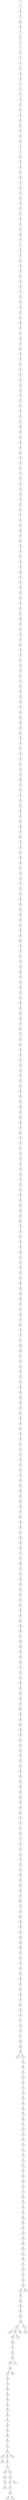 digraph grafoGilbert_n_500_p_3_DFS_R_7 {
7;
2;
50;
17;
104;
16;
4;
20;
6;
1;
74;
5;
3;
27;
23;
40;
9;
72;
8;
15;
64;
42;
34;
90;
62;
11;
124;
60;
41;
0;
46;
13;
10;
80;
89;
14;
44;
53;
29;
51;
47;
19;
39;
56;
25;
108;
71;
12;
43;
31;
101;
83;
48;
54;
30;
88;
21;
22;
147;
61;
24;
86;
100;
28;
37;
97;
49;
18;
68;
45;
102;
55;
52;
26;
33;
103;
79;
57;
82;
65;
58;
32;
121;
106;
95;
38;
59;
186;
110;
142;
87;
70;
111;
181;
105;
130;
115;
94;
84;
77;
107;
63;
170;
75;
35;
113;
182;
117;
76;
66;
109;
99;
78;
98;
69;
118;
96;
159;
91;
120;
119;
125;
175;
144;
85;
154;
123;
177;
131;
135;
137;
207;
114;
228;
169;
140;
211;
166;
132;
149;
152;
151;
116;
93;
73;
191;
157;
133;
138;
92;
200;
127;
225;
141;
122;
112;
145;
81;
293;
128;
199;
195;
173;
126;
184;
150;
148;
227;
161;
180;
67;
129;
165;
136;
183;
36;
178;
232;
217;
179;
168;
224;
163;
174;
238;
167;
143;
196;
269;
134;
204;
156;
235;
153;
261;
246;
208;
164;
160;
171;
215;
189;
234;
139;
162;
193;
146;
158;
188;
201;
245;
194;
187;
206;
250;
218;
209;
210;
230;
223;
172;
233;
316;
176;
254;
202;
198;
247;
185;
274;
190;
203;
205;
271;
239;
281;
241;
267;
219;
265;
226;
248;
231;
197;
314;
255;
243;
296;
236;
260;
258;
222;
212;
306;
257;
220;
155;
253;
294;
244;
300;
272;
283;
242;
292;
291;
287;
264;
259;
299;
268;
275;
256;
192;
381;
321;
302;
284;
262;
297;
221;
252;
301;
286;
240;
346;
213;
279;
214;
263;
378;
330;
322;
282;
340;
266;
288;
331;
280;
276;
473;
349;
229;
270;
216;
329;
278;
277;
237;
357;
351;
335;
328;
336;
308;
324;
318;
249;
353;
332;
298;
311;
273;
352;
303;
338;
337;
251;
455;
369;
326;
366;
358;
289;
325;
345;
397;
295;
333;
342;
362;
305;
355;
334;
373;
285;
379;
310;
360;
315;
347;
307;
317;
405;
377;
367;
415;
403;
375;
339;
319;
320;
372;
348;
290;
341;
388;
327;
323;
309;
344;
363;
359;
395;
382;
343;
437;
389;
374;
392;
411;
408;
404;
417;
365;
364;
387;
313;
304;
430;
356;
371;
427;
386;
453;
350;
391;
414;
406;
390;
384;
312;
383;
424;
370;
354;
361;
393;
479;
458;
420;
412;
396;
413;
421;
450;
425;
394;
423;
419;
380;
385;
485;
407;
444;
432;
402;
418;
436;
435;
481;
428;
431;
488;
461;
400;
484;
472;
452;
376;
466;
433;
494;
460;
410;
480;
368;
489;
448;
422;
399;
426;
429;
490;
457;
434;
493;
409;
499;
449;
443;
438;
467;
456;
439;
401;
454;
464;
451;
498;
492;
486;
474;
445;
496;
447;
469;
482;
441;
475;
446;
468;
416;
495;
470;
462;
497;
471;
487;
478;
491;
463;
476;
459;
477;
440;
465;
442;
398;
483;
350 -> 391;
422 -> 399;
447 -> 469;
496 -> 447;
416 -> 495;
468 -> 416;
446 -> 468;
475 -> 446;
487 -> 478;
487 -> 491;
471 -> 487;
497 -> 471;
462 -> 497;
462 -> 463;
470 -> 462;
475 -> 470;
441 -> 475;
482 -> 441;
496 -> 482;
496 -> 476;
445 -> 496;
474 -> 445;
486 -> 474;
492 -> 486;
498 -> 492;
451 -> 498;
464 -> 451;
454 -> 464;
401 -> 454;
439 -> 401;
456 -> 439;
467 -> 456;
438 -> 467;
443 -> 438;
449 -> 443;
499 -> 449;
499 -> 459;
409 -> 499;
493 -> 409;
493 -> 477;
434 -> 493;
457 -> 434;
490 -> 457;
429 -> 490;
426 -> 429;
426 -> 440;
422 -> 426;
422 -> 465;
448 -> 422;
442 -> 398;
448 -> 442;
489 -> 448;
368 -> 489;
480 -> 368;
410 -> 480;
460 -> 410;
494 -> 460;
433 -> 494;
433 -> 483;
466 -> 433;
376 -> 466;
452 -> 376;
472 -> 452;
484 -> 472;
400 -> 484;
461 -> 400;
488 -> 461;
431 -> 488;
428 -> 431;
481 -> 428;
435 -> 481;
436 -> 435;
418 -> 436;
402 -> 418;
432 -> 402;
444 -> 432;
407 -> 444;
485 -> 407;
385 -> 485;
380 -> 385;
419 -> 380;
423 -> 419;
394 -> 423;
425 -> 394;
450 -> 425;
421 -> 450;
413 -> 421;
396 -> 413;
412 -> 396;
420 -> 412;
458 -> 420;
479 -> 458;
393 -> 479;
361 -> 393;
354 -> 361;
370 -> 354;
424 -> 370;
383 -> 424;
312 -> 383;
384 -> 312;
390 -> 384;
406 -> 390;
414 -> 406;
350 -> 414;
453 -> 350;
386 -> 453;
427 -> 386;
371 -> 427;
356 -> 371;
430 -> 356;
304 -> 430;
313 -> 304;
387 -> 313;
364 -> 387;
365 -> 364;
417 -> 365;
404 -> 417;
408 -> 404;
411 -> 408;
392 -> 411;
374 -> 392;
389 -> 374;
437 -> 389;
343 -> 437;
382 -> 343;
395 -> 382;
359 -> 395;
363 -> 359;
344 -> 363;
309 -> 344;
323 -> 309;
327 -> 323;
388 -> 327;
341 -> 388;
290 -> 341;
348 -> 290;
372 -> 348;
320 -> 372;
319 -> 320;
339 -> 319;
375 -> 339;
403 -> 375;
415 -> 403;
367 -> 415;
377 -> 367;
405 -> 377;
317 -> 405;
307 -> 317;
347 -> 307;
315 -> 347;
360 -> 315;
310 -> 360;
379 -> 310;
285 -> 379;
373 -> 285;
334 -> 373;
355 -> 334;
305 -> 355;
362 -> 305;
342 -> 362;
333 -> 342;
295 -> 333;
397 -> 295;
345 -> 397;
325 -> 345;
289 -> 325;
358 -> 289;
366 -> 358;
326 -> 366;
369 -> 326;
455 -> 369;
251 -> 455;
337 -> 251;
338 -> 337;
303 -> 338;
352 -> 303;
273 -> 352;
311 -> 273;
298 -> 311;
332 -> 298;
353 -> 332;
249 -> 353;
318 -> 249;
324 -> 318;
308 -> 324;
336 -> 308;
328 -> 336;
335 -> 328;
351 -> 335;
357 -> 351;
237 -> 357;
277 -> 237;
278 -> 277;
329 -> 278;
216 -> 329;
270 -> 216;
229 -> 270;
349 -> 229;
473 -> 349;
276 -> 473;
280 -> 276;
331 -> 280;
288 -> 331;
266 -> 288;
340 -> 266;
282 -> 340;
322 -> 282;
330 -> 322;
378 -> 330;
263 -> 378;
214 -> 263;
279 -> 214;
213 -> 279;
346 -> 213;
240 -> 346;
286 -> 240;
301 -> 286;
252 -> 301;
221 -> 252;
297 -> 221;
262 -> 297;
284 -> 262;
302 -> 284;
321 -> 302;
381 -> 321;
192 -> 381;
256 -> 192;
275 -> 256;
268 -> 275;
299 -> 268;
259 -> 299;
264 -> 259;
287 -> 264;
291 -> 287;
292 -> 291;
242 -> 292;
283 -> 242;
272 -> 283;
300 -> 272;
244 -> 300;
294 -> 244;
253 -> 294;
155 -> 253;
220 -> 155;
257 -> 220;
306 -> 257;
212 -> 306;
222 -> 212;
258 -> 222;
260 -> 258;
236 -> 260;
296 -> 236;
243 -> 296;
255 -> 243;
314 -> 255;
197 -> 314;
231 -> 197;
248 -> 231;
226 -> 248;
265 -> 226;
219 -> 265;
267 -> 219;
241 -> 267;
281 -> 241;
239 -> 281;
271 -> 239;
205 -> 271;
203 -> 205;
190 -> 203;
274 -> 190;
185 -> 274;
247 -> 185;
198 -> 247;
202 -> 198;
254 -> 202;
176 -> 254;
316 -> 176;
233 -> 316;
172 -> 233;
223 -> 172;
230 -> 223;
210 -> 230;
209 -> 210;
218 -> 209;
250 -> 218;
206 -> 250;
187 -> 206;
194 -> 187;
245 -> 194;
201 -> 245;
188 -> 201;
158 -> 188;
146 -> 158;
193 -> 146;
162 -> 193;
139 -> 162;
234 -> 139;
189 -> 234;
215 -> 189;
171 -> 215;
160 -> 171;
164 -> 160;
208 -> 164;
246 -> 208;
261 -> 246;
153 -> 261;
235 -> 153;
156 -> 235;
204 -> 156;
134 -> 204;
269 -> 134;
196 -> 269;
143 -> 196;
167 -> 143;
238 -> 167;
174 -> 238;
163 -> 174;
224 -> 163;
168 -> 224;
179 -> 168;
217 -> 179;
232 -> 217;
178 -> 232;
36 -> 178;
183 -> 36;
136 -> 183;
165 -> 136;
129 -> 165;
67 -> 129;
180 -> 67;
161 -> 180;
227 -> 161;
148 -> 227;
150 -> 148;
184 -> 150;
126 -> 184;
173 -> 126;
195 -> 173;
199 -> 195;
128 -> 199;
293 -> 128;
81 -> 293;
145 -> 81;
112 -> 145;
122 -> 112;
141 -> 122;
225 -> 141;
127 -> 225;
200 -> 127;
92 -> 200;
138 -> 92;
133 -> 138;
157 -> 133;
191 -> 157;
73 -> 191;
93 -> 73;
116 -> 93;
151 -> 116;
152 -> 151;
149 -> 152;
132 -> 149;
166 -> 132;
211 -> 166;
140 -> 211;
169 -> 140;
228 -> 169;
114 -> 228;
207 -> 114;
137 -> 207;
135 -> 137;
131 -> 135;
177 -> 131;
123 -> 177;
154 -> 123;
85 -> 154;
144 -> 85;
175 -> 144;
125 -> 175;
119 -> 125;
120 -> 119;
91 -> 120;
159 -> 91;
96 -> 159;
118 -> 96;
69 -> 118;
98 -> 69;
78 -> 98;
99 -> 78;
109 -> 99;
66 -> 109;
76 -> 66;
117 -> 76;
182 -> 117;
113 -> 182;
35 -> 113;
75 -> 35;
170 -> 75;
63 -> 170;
107 -> 63;
77 -> 107;
84 -> 77;
94 -> 84;
115 -> 94;
130 -> 115;
105 -> 130;
181 -> 105;
111 -> 181;
70 -> 111;
87 -> 70;
142 -> 87;
110 -> 142;
186 -> 110;
59 -> 186;
38 -> 59;
95 -> 38;
106 -> 95;
121 -> 106;
32 -> 121;
58 -> 32;
65 -> 58;
82 -> 65;
57 -> 82;
79 -> 57;
103 -> 79;
33 -> 103;
26 -> 33;
52 -> 26;
55 -> 52;
102 -> 55;
45 -> 102;
68 -> 45;
18 -> 68;
49 -> 18;
97 -> 49;
37 -> 97;
28 -> 37;
100 -> 28;
86 -> 100;
24 -> 86;
61 -> 24;
147 -> 61;
22 -> 147;
21 -> 22;
88 -> 21;
30 -> 88;
54 -> 30;
48 -> 54;
83 -> 48;
101 -> 83;
31 -> 101;
43 -> 31;
12 -> 43;
71 -> 12;
108 -> 71;
25 -> 108;
56 -> 25;
39 -> 56;
19 -> 39;
47 -> 19;
51 -> 47;
29 -> 51;
53 -> 29;
44 -> 53;
14 -> 44;
89 -> 14;
80 -> 89;
10 -> 80;
13 -> 10;
46 -> 13;
0 -> 46;
41 -> 0;
60 -> 41;
124 -> 60;
11 -> 124;
62 -> 11;
90 -> 62;
34 -> 90;
42 -> 34;
64 -> 42;
15 -> 64;
8 -> 15;
72 -> 8;
9 -> 72;
40 -> 9;
23 -> 40;
27 -> 23;
3 -> 27;
5 -> 3;
74 -> 5;
1 -> 74;
6 -> 1;
20 -> 6;
4 -> 20;
16 -> 4;
104 -> 16;
17 -> 104;
50 -> 17;
2 -> 50;
7 -> 2;
}